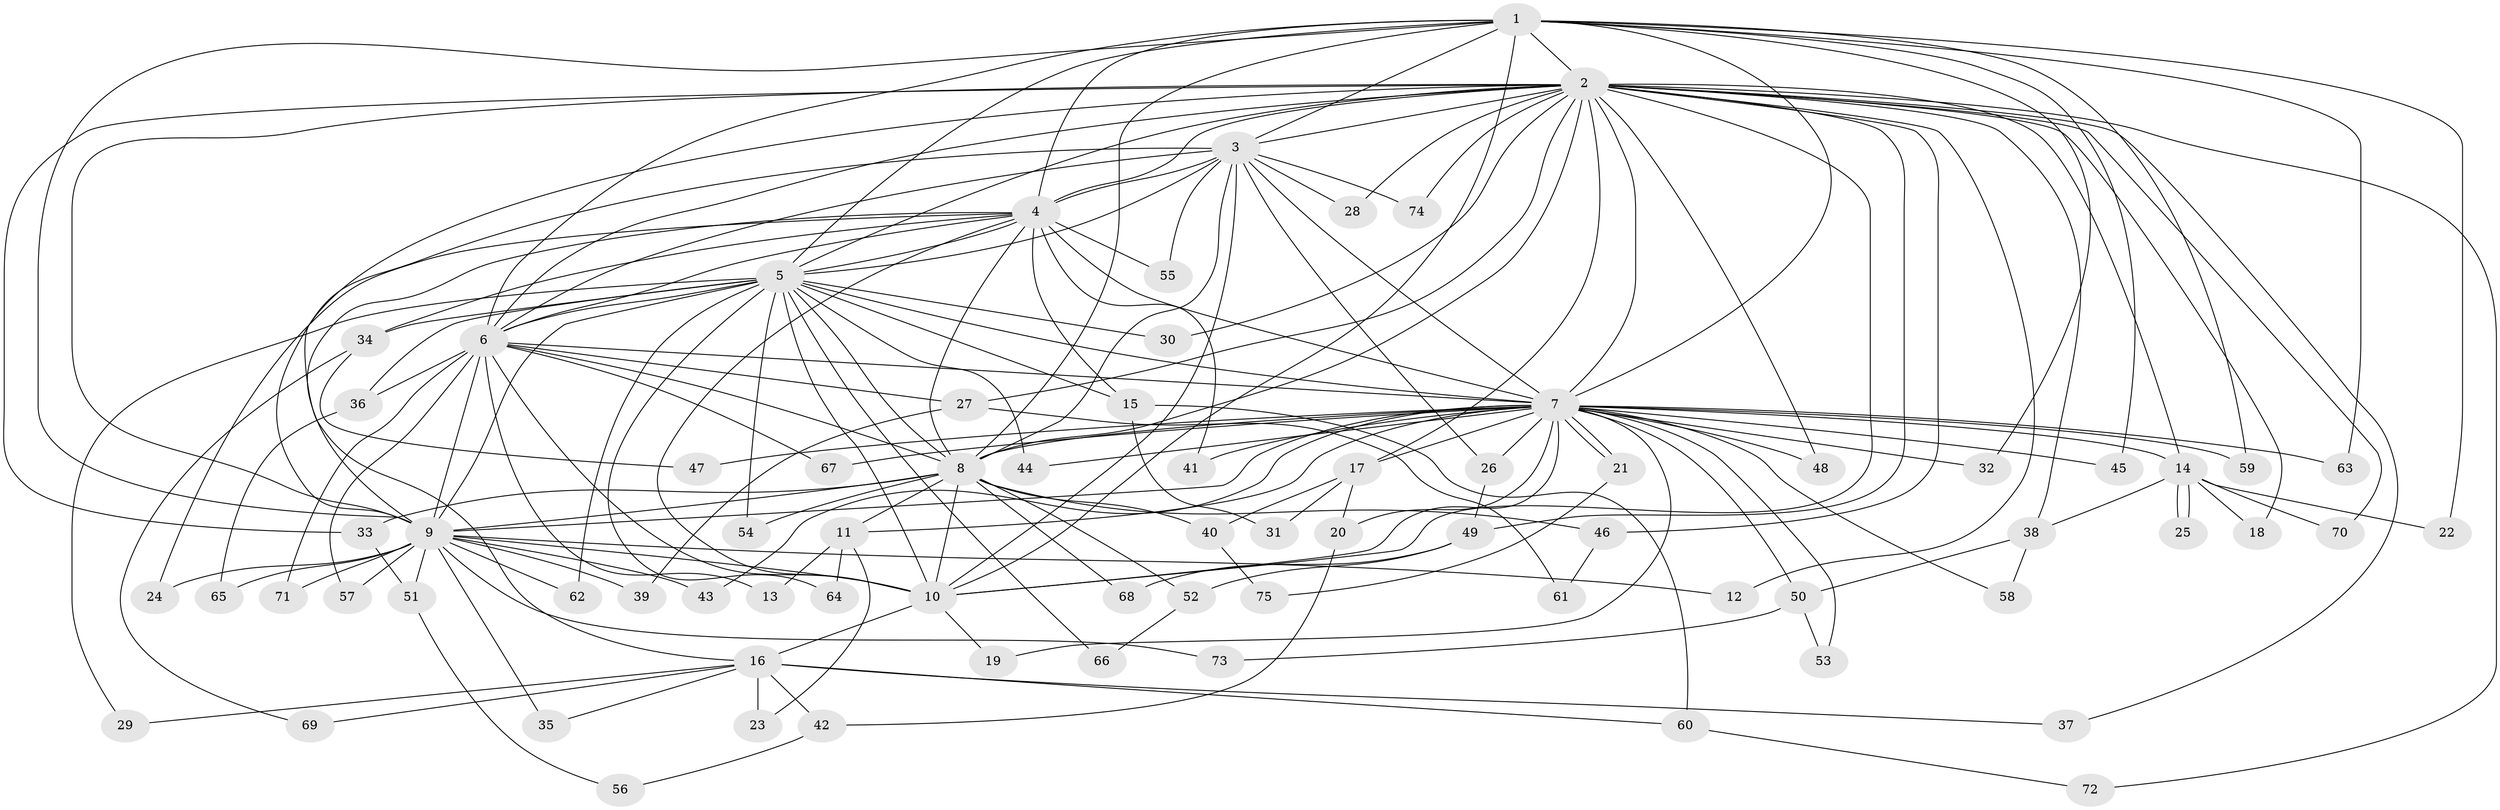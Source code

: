 // Generated by graph-tools (version 1.1) at 2025/34/03/09/25 02:34:46]
// undirected, 75 vertices, 175 edges
graph export_dot {
graph [start="1"]
  node [color=gray90,style=filled];
  1;
  2;
  3;
  4;
  5;
  6;
  7;
  8;
  9;
  10;
  11;
  12;
  13;
  14;
  15;
  16;
  17;
  18;
  19;
  20;
  21;
  22;
  23;
  24;
  25;
  26;
  27;
  28;
  29;
  30;
  31;
  32;
  33;
  34;
  35;
  36;
  37;
  38;
  39;
  40;
  41;
  42;
  43;
  44;
  45;
  46;
  47;
  48;
  49;
  50;
  51;
  52;
  53;
  54;
  55;
  56;
  57;
  58;
  59;
  60;
  61;
  62;
  63;
  64;
  65;
  66;
  67;
  68;
  69;
  70;
  71;
  72;
  73;
  74;
  75;
  1 -- 2;
  1 -- 3;
  1 -- 4;
  1 -- 5;
  1 -- 6;
  1 -- 7;
  1 -- 8;
  1 -- 9;
  1 -- 10;
  1 -- 22;
  1 -- 32;
  1 -- 45;
  1 -- 59;
  1 -- 63;
  2 -- 3;
  2 -- 4;
  2 -- 5;
  2 -- 6;
  2 -- 7;
  2 -- 8;
  2 -- 9;
  2 -- 10;
  2 -- 12;
  2 -- 14;
  2 -- 16;
  2 -- 17;
  2 -- 18;
  2 -- 27;
  2 -- 28;
  2 -- 30;
  2 -- 33;
  2 -- 37;
  2 -- 38;
  2 -- 46;
  2 -- 48;
  2 -- 49;
  2 -- 70;
  2 -- 72;
  2 -- 74;
  3 -- 4;
  3 -- 5;
  3 -- 6;
  3 -- 7;
  3 -- 8;
  3 -- 9;
  3 -- 10;
  3 -- 26;
  3 -- 28;
  3 -- 55;
  3 -- 74;
  4 -- 5;
  4 -- 6;
  4 -- 7;
  4 -- 8;
  4 -- 9;
  4 -- 10;
  4 -- 15;
  4 -- 24;
  4 -- 34;
  4 -- 41;
  4 -- 55;
  5 -- 6;
  5 -- 7;
  5 -- 8;
  5 -- 9;
  5 -- 10;
  5 -- 15;
  5 -- 29;
  5 -- 30;
  5 -- 34;
  5 -- 36;
  5 -- 44;
  5 -- 54;
  5 -- 62;
  5 -- 64;
  5 -- 66;
  6 -- 7;
  6 -- 8;
  6 -- 9;
  6 -- 10;
  6 -- 13;
  6 -- 27;
  6 -- 36;
  6 -- 57;
  6 -- 67;
  6 -- 71;
  7 -- 8;
  7 -- 9;
  7 -- 10;
  7 -- 11;
  7 -- 14;
  7 -- 17;
  7 -- 19;
  7 -- 20;
  7 -- 21;
  7 -- 21;
  7 -- 26;
  7 -- 32;
  7 -- 41;
  7 -- 43;
  7 -- 44;
  7 -- 45;
  7 -- 47;
  7 -- 48;
  7 -- 50;
  7 -- 53;
  7 -- 58;
  7 -- 59;
  7 -- 63;
  7 -- 67;
  8 -- 9;
  8 -- 10;
  8 -- 11;
  8 -- 33;
  8 -- 40;
  8 -- 46;
  8 -- 52;
  8 -- 54;
  8 -- 68;
  9 -- 10;
  9 -- 12;
  9 -- 24;
  9 -- 35;
  9 -- 39;
  9 -- 43;
  9 -- 51;
  9 -- 57;
  9 -- 62;
  9 -- 65;
  9 -- 71;
  9 -- 73;
  10 -- 16;
  10 -- 19;
  11 -- 13;
  11 -- 23;
  11 -- 64;
  14 -- 18;
  14 -- 22;
  14 -- 25;
  14 -- 25;
  14 -- 38;
  14 -- 70;
  15 -- 31;
  15 -- 60;
  16 -- 23;
  16 -- 29;
  16 -- 35;
  16 -- 37;
  16 -- 42;
  16 -- 60;
  16 -- 69;
  17 -- 20;
  17 -- 31;
  17 -- 40;
  20 -- 42;
  21 -- 75;
  26 -- 49;
  27 -- 39;
  27 -- 61;
  33 -- 51;
  34 -- 47;
  34 -- 69;
  36 -- 65;
  38 -- 50;
  38 -- 58;
  40 -- 75;
  42 -- 56;
  46 -- 61;
  49 -- 52;
  49 -- 68;
  50 -- 53;
  50 -- 73;
  51 -- 56;
  52 -- 66;
  60 -- 72;
}
